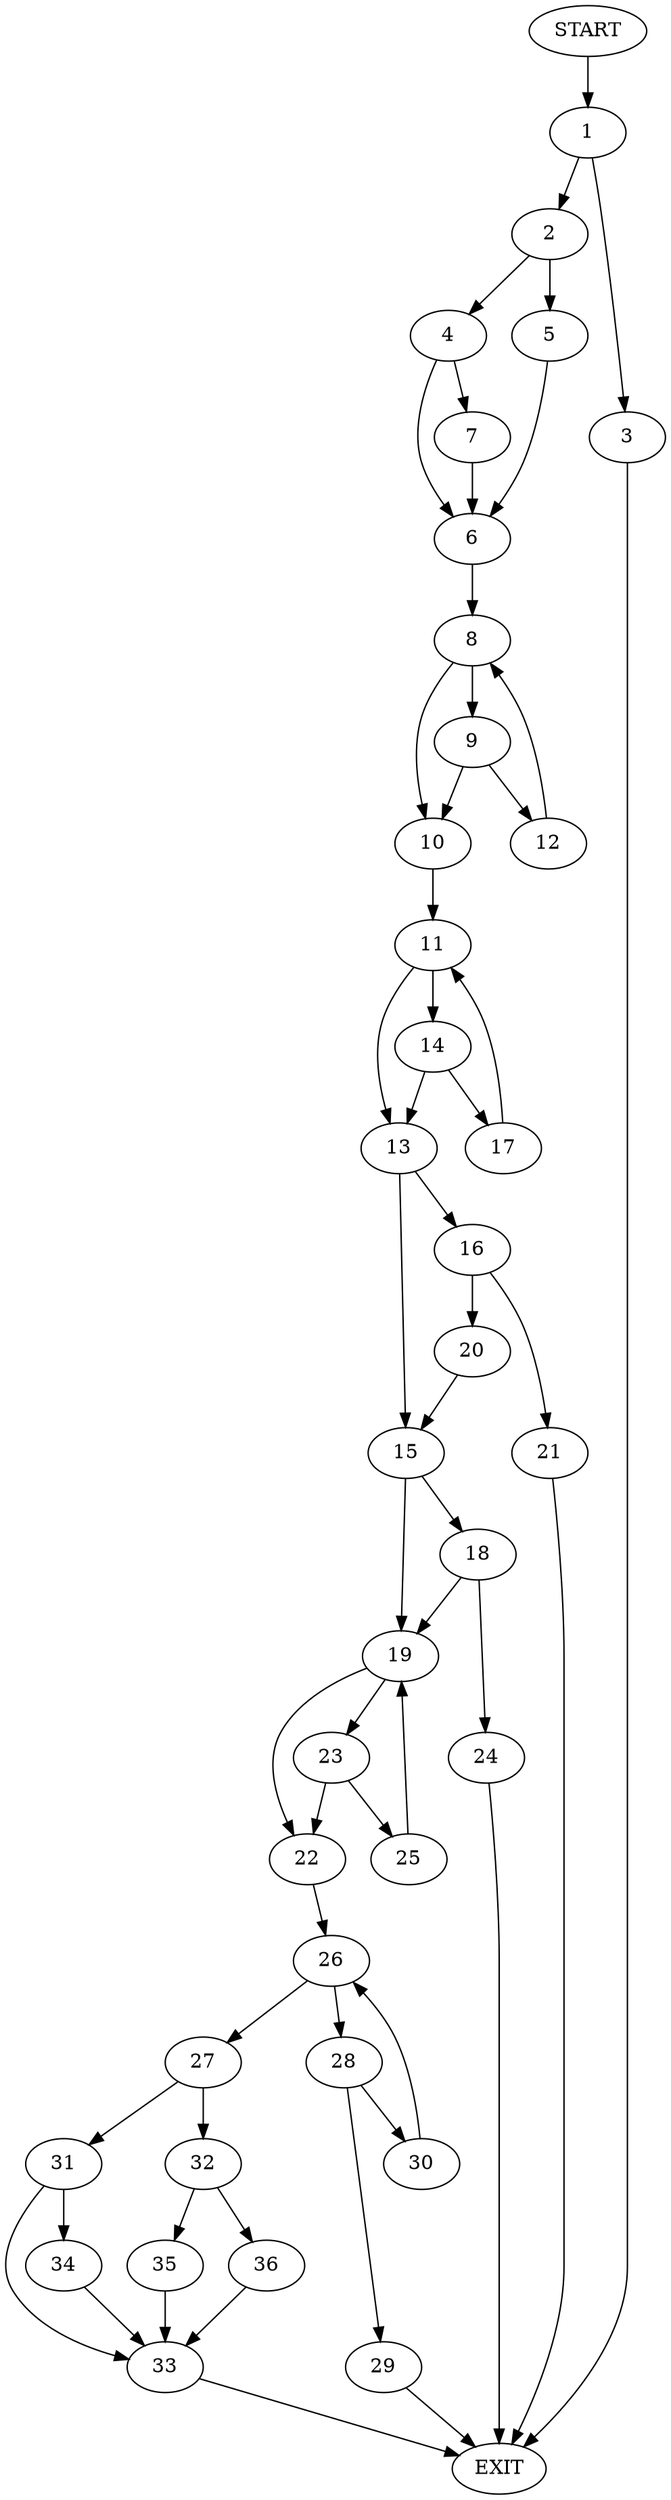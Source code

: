 digraph {
0 [label="START"]
37 [label="EXIT"]
0 -> 1
1 -> 2
1 -> 3
3 -> 37
2 -> 4
2 -> 5
5 -> 6
4 -> 7
4 -> 6
6 -> 8
7 -> 6
8 -> 9
8 -> 10
10 -> 11
9 -> 12
9 -> 10
12 -> 8
11 -> 13
11 -> 14
13 -> 15
13 -> 16
14 -> 17
14 -> 13
17 -> 11
15 -> 18
15 -> 19
16 -> 20
16 -> 21
21 -> 37
20 -> 15
19 -> 22
19 -> 23
18 -> 24
18 -> 19
24 -> 37
23 -> 22
23 -> 25
22 -> 26
25 -> 19
26 -> 27
26 -> 28
28 -> 29
28 -> 30
27 -> 31
27 -> 32
29 -> 37
30 -> 26
31 -> 33
31 -> 34
32 -> 35
32 -> 36
34 -> 33
33 -> 37
35 -> 33
36 -> 33
}
